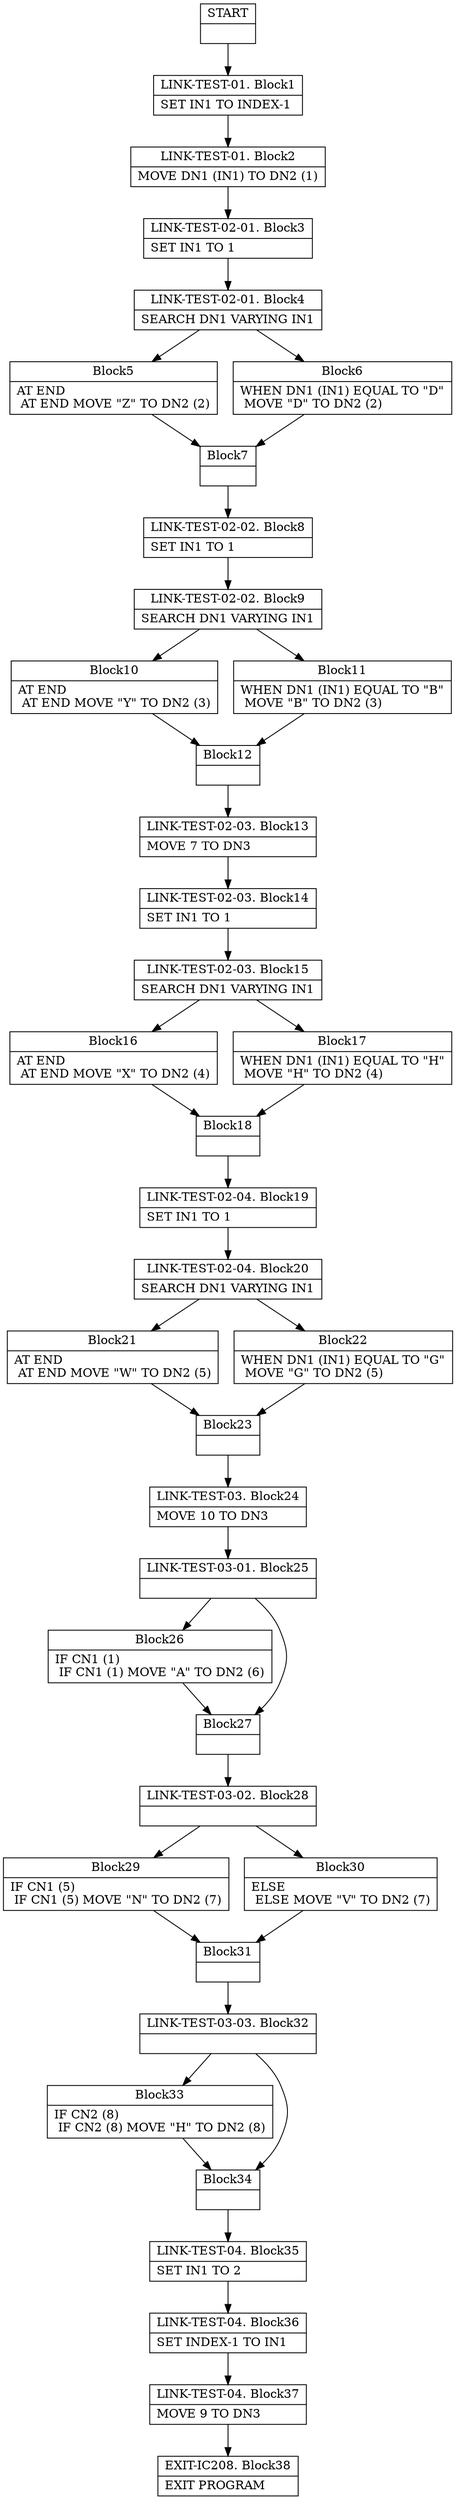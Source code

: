 digraph Cfg {
node [
shape = "record"
]

edge [
arrowtail = "empty"
]
Block0 [
label = "{START|}"
]
Block1 [
label = "{LINK-TEST-01. Block1|    SET IN1 TO INDEX-1\l}"
]
Block2 [
label = "{LINK-TEST-01. Block2|    MOVE DN1 (IN1) TO DN2 (1)\l}"
]
Block3 [
label = "{LINK-TEST-02-01. Block3|    SET IN1 TO 1\l}"
]
Block4 [
label = "{LINK-TEST-02-01. Block4|    SEARCH DN1 VARYING IN1\l}"
]
Block5 [
label = "{Block5|        AT END\l        AT END MOVE \"Z\" TO DN2 (2)\l}"
]
Block7 [
label = "{Block7|}"
]
Block8 [
label = "{LINK-TEST-02-02. Block8|    SET IN1 TO 1\l}"
]
Block9 [
label = "{LINK-TEST-02-02. Block9|    SEARCH DN1 VARYING IN1\l}"
]
Block10 [
label = "{Block10|        AT END\l        AT END MOVE \"Y\" TO DN2 (3)\l}"
]
Block12 [
label = "{Block12|}"
]
Block13 [
label = "{LINK-TEST-02-03. Block13|    MOVE 7 TO DN3\l}"
]
Block14 [
label = "{LINK-TEST-02-03. Block14|    SET IN1 TO 1\l}"
]
Block15 [
label = "{LINK-TEST-02-03. Block15|    SEARCH DN1 VARYING IN1\l}"
]
Block16 [
label = "{Block16|        AT END\l        AT END MOVE \"X\" TO DN2 (4)\l}"
]
Block18 [
label = "{Block18|}"
]
Block19 [
label = "{LINK-TEST-02-04. Block19|    SET IN1 TO 1\l}"
]
Block20 [
label = "{LINK-TEST-02-04. Block20|    SEARCH DN1 VARYING IN1\l}"
]
Block21 [
label = "{Block21|        AT END\l        AT END MOVE \"W\" TO DN2 (5)\l}"
]
Block23 [
label = "{Block23|}"
]
Block24 [
label = "{LINK-TEST-03. Block24|    MOVE 10 TO DN3\l}"
]
Block25 [
label = "{LINK-TEST-03-01. Block25|}"
]
Block26 [
label = "{Block26|    IF CN1 (1)\l    IF CN1 (1)  MOVE \"A\" TO DN2 (6)\l}"
]
Block27 [
label = "{Block27|}"
]
Block28 [
label = "{LINK-TEST-03-02. Block28|}"
]
Block29 [
label = "{Block29|    IF CN1 (5)\l    IF CN1 (5)  MOVE \"N\" TO DN2 (7)\l}"
]
Block31 [
label = "{Block31|}"
]
Block32 [
label = "{LINK-TEST-03-03. Block32|}"
]
Block33 [
label = "{Block33|    IF CN2 (8)\l    IF CN2 (8) MOVE \"H\" TO DN2 (8)\l}"
]
Block34 [
label = "{Block34|}"
]
Block35 [
label = "{LINK-TEST-04. Block35|    SET IN1 TO 2\l}"
]
Block36 [
label = "{LINK-TEST-04. Block36|    SET INDEX-1 TO IN1\l}"
]
Block37 [
label = "{LINK-TEST-04. Block37|    MOVE 9 TO DN3\l}"
]
Block38 [
label = "{EXIT-IC208. Block38|    EXIT PROGRAM\l}"
]
Block30 [
label = "{Block30|        ELSE\l        ELSE MOVE \"V\" TO DN2 (7)\l}"
]
Block22 [
label = "{Block22|        WHEN DN1 (IN1) EQUAL TO \"G\"\l            MOVE \"G\" TO DN2 (5)\l}"
]
Block17 [
label = "{Block17|        WHEN DN1 (IN1) EQUAL TO \"H\"\l            MOVE \"H\" TO DN2 (4)\l}"
]
Block11 [
label = "{Block11|        WHEN DN1 (IN1) EQUAL TO \"B\"\l            MOVE \"B\" TO DN2 (3)\l}"
]
Block6 [
label = "{Block6|        WHEN DN1 (IN1) EQUAL TO \"D\"\l            MOVE \"D\" TO DN2 (2)\l}"
]
Block0 -> Block1
Block1 -> Block2
Block2 -> Block3
Block3 -> Block4
Block4 -> Block5
Block4 -> Block6
Block5 -> Block7
Block7 -> Block8
Block8 -> Block9
Block9 -> Block10
Block9 -> Block11
Block10 -> Block12
Block12 -> Block13
Block13 -> Block14
Block14 -> Block15
Block15 -> Block16
Block15 -> Block17
Block16 -> Block18
Block18 -> Block19
Block19 -> Block20
Block20 -> Block21
Block20 -> Block22
Block21 -> Block23
Block23 -> Block24
Block24 -> Block25
Block25 -> Block26
Block25 -> Block27
Block26 -> Block27
Block27 -> Block28
Block28 -> Block29
Block28 -> Block30
Block29 -> Block31
Block31 -> Block32
Block32 -> Block33
Block32 -> Block34
Block33 -> Block34
Block34 -> Block35
Block35 -> Block36
Block36 -> Block37
Block37 -> Block38
Block30 -> Block31
Block22 -> Block23
Block17 -> Block18
Block11 -> Block12
Block6 -> Block7

}
